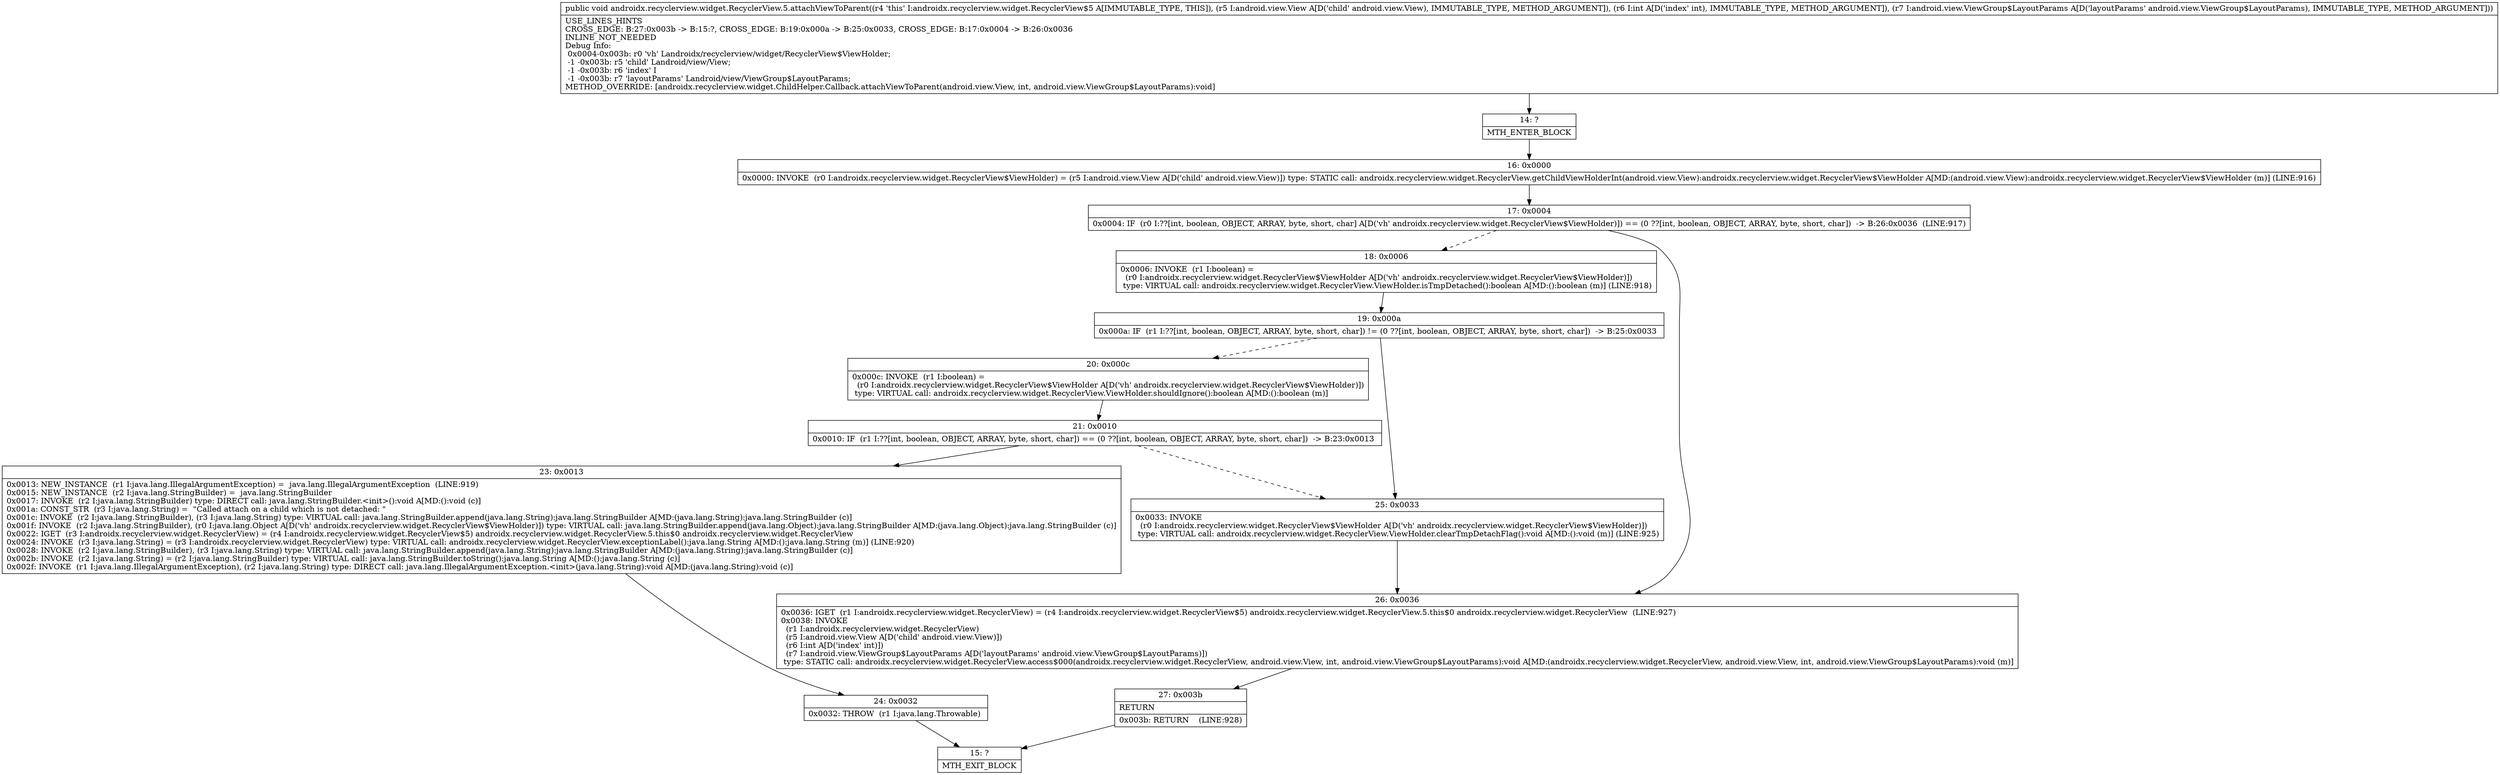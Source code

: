 digraph "CFG forandroidx.recyclerview.widget.RecyclerView.5.attachViewToParent(Landroid\/view\/View;ILandroid\/view\/ViewGroup$LayoutParams;)V" {
Node_14 [shape=record,label="{14\:\ ?|MTH_ENTER_BLOCK\l}"];
Node_16 [shape=record,label="{16\:\ 0x0000|0x0000: INVOKE  (r0 I:androidx.recyclerview.widget.RecyclerView$ViewHolder) = (r5 I:android.view.View A[D('child' android.view.View)]) type: STATIC call: androidx.recyclerview.widget.RecyclerView.getChildViewHolderInt(android.view.View):androidx.recyclerview.widget.RecyclerView$ViewHolder A[MD:(android.view.View):androidx.recyclerview.widget.RecyclerView$ViewHolder (m)] (LINE:916)\l}"];
Node_17 [shape=record,label="{17\:\ 0x0004|0x0004: IF  (r0 I:??[int, boolean, OBJECT, ARRAY, byte, short, char] A[D('vh' androidx.recyclerview.widget.RecyclerView$ViewHolder)]) == (0 ??[int, boolean, OBJECT, ARRAY, byte, short, char])  \-\> B:26:0x0036  (LINE:917)\l}"];
Node_18 [shape=record,label="{18\:\ 0x0006|0x0006: INVOKE  (r1 I:boolean) = \l  (r0 I:androidx.recyclerview.widget.RecyclerView$ViewHolder A[D('vh' androidx.recyclerview.widget.RecyclerView$ViewHolder)])\l type: VIRTUAL call: androidx.recyclerview.widget.RecyclerView.ViewHolder.isTmpDetached():boolean A[MD:():boolean (m)] (LINE:918)\l}"];
Node_19 [shape=record,label="{19\:\ 0x000a|0x000a: IF  (r1 I:??[int, boolean, OBJECT, ARRAY, byte, short, char]) != (0 ??[int, boolean, OBJECT, ARRAY, byte, short, char])  \-\> B:25:0x0033 \l}"];
Node_20 [shape=record,label="{20\:\ 0x000c|0x000c: INVOKE  (r1 I:boolean) = \l  (r0 I:androidx.recyclerview.widget.RecyclerView$ViewHolder A[D('vh' androidx.recyclerview.widget.RecyclerView$ViewHolder)])\l type: VIRTUAL call: androidx.recyclerview.widget.RecyclerView.ViewHolder.shouldIgnore():boolean A[MD:():boolean (m)]\l}"];
Node_21 [shape=record,label="{21\:\ 0x0010|0x0010: IF  (r1 I:??[int, boolean, OBJECT, ARRAY, byte, short, char]) == (0 ??[int, boolean, OBJECT, ARRAY, byte, short, char])  \-\> B:23:0x0013 \l}"];
Node_23 [shape=record,label="{23\:\ 0x0013|0x0013: NEW_INSTANCE  (r1 I:java.lang.IllegalArgumentException) =  java.lang.IllegalArgumentException  (LINE:919)\l0x0015: NEW_INSTANCE  (r2 I:java.lang.StringBuilder) =  java.lang.StringBuilder \l0x0017: INVOKE  (r2 I:java.lang.StringBuilder) type: DIRECT call: java.lang.StringBuilder.\<init\>():void A[MD:():void (c)]\l0x001a: CONST_STR  (r3 I:java.lang.String) =  \"Called attach on a child which is not detached: \" \l0x001c: INVOKE  (r2 I:java.lang.StringBuilder), (r3 I:java.lang.String) type: VIRTUAL call: java.lang.StringBuilder.append(java.lang.String):java.lang.StringBuilder A[MD:(java.lang.String):java.lang.StringBuilder (c)]\l0x001f: INVOKE  (r2 I:java.lang.StringBuilder), (r0 I:java.lang.Object A[D('vh' androidx.recyclerview.widget.RecyclerView$ViewHolder)]) type: VIRTUAL call: java.lang.StringBuilder.append(java.lang.Object):java.lang.StringBuilder A[MD:(java.lang.Object):java.lang.StringBuilder (c)]\l0x0022: IGET  (r3 I:androidx.recyclerview.widget.RecyclerView) = (r4 I:androidx.recyclerview.widget.RecyclerView$5) androidx.recyclerview.widget.RecyclerView.5.this$0 androidx.recyclerview.widget.RecyclerView \l0x0024: INVOKE  (r3 I:java.lang.String) = (r3 I:androidx.recyclerview.widget.RecyclerView) type: VIRTUAL call: androidx.recyclerview.widget.RecyclerView.exceptionLabel():java.lang.String A[MD:():java.lang.String (m)] (LINE:920)\l0x0028: INVOKE  (r2 I:java.lang.StringBuilder), (r3 I:java.lang.String) type: VIRTUAL call: java.lang.StringBuilder.append(java.lang.String):java.lang.StringBuilder A[MD:(java.lang.String):java.lang.StringBuilder (c)]\l0x002b: INVOKE  (r2 I:java.lang.String) = (r2 I:java.lang.StringBuilder) type: VIRTUAL call: java.lang.StringBuilder.toString():java.lang.String A[MD:():java.lang.String (c)]\l0x002f: INVOKE  (r1 I:java.lang.IllegalArgumentException), (r2 I:java.lang.String) type: DIRECT call: java.lang.IllegalArgumentException.\<init\>(java.lang.String):void A[MD:(java.lang.String):void (c)]\l}"];
Node_24 [shape=record,label="{24\:\ 0x0032|0x0032: THROW  (r1 I:java.lang.Throwable) \l}"];
Node_15 [shape=record,label="{15\:\ ?|MTH_EXIT_BLOCK\l}"];
Node_25 [shape=record,label="{25\:\ 0x0033|0x0033: INVOKE  \l  (r0 I:androidx.recyclerview.widget.RecyclerView$ViewHolder A[D('vh' androidx.recyclerview.widget.RecyclerView$ViewHolder)])\l type: VIRTUAL call: androidx.recyclerview.widget.RecyclerView.ViewHolder.clearTmpDetachFlag():void A[MD:():void (m)] (LINE:925)\l}"];
Node_26 [shape=record,label="{26\:\ 0x0036|0x0036: IGET  (r1 I:androidx.recyclerview.widget.RecyclerView) = (r4 I:androidx.recyclerview.widget.RecyclerView$5) androidx.recyclerview.widget.RecyclerView.5.this$0 androidx.recyclerview.widget.RecyclerView  (LINE:927)\l0x0038: INVOKE  \l  (r1 I:androidx.recyclerview.widget.RecyclerView)\l  (r5 I:android.view.View A[D('child' android.view.View)])\l  (r6 I:int A[D('index' int)])\l  (r7 I:android.view.ViewGroup$LayoutParams A[D('layoutParams' android.view.ViewGroup$LayoutParams)])\l type: STATIC call: androidx.recyclerview.widget.RecyclerView.access$000(androidx.recyclerview.widget.RecyclerView, android.view.View, int, android.view.ViewGroup$LayoutParams):void A[MD:(androidx.recyclerview.widget.RecyclerView, android.view.View, int, android.view.ViewGroup$LayoutParams):void (m)]\l}"];
Node_27 [shape=record,label="{27\:\ 0x003b|RETURN\l|0x003b: RETURN    (LINE:928)\l}"];
MethodNode[shape=record,label="{public void androidx.recyclerview.widget.RecyclerView.5.attachViewToParent((r4 'this' I:androidx.recyclerview.widget.RecyclerView$5 A[IMMUTABLE_TYPE, THIS]), (r5 I:android.view.View A[D('child' android.view.View), IMMUTABLE_TYPE, METHOD_ARGUMENT]), (r6 I:int A[D('index' int), IMMUTABLE_TYPE, METHOD_ARGUMENT]), (r7 I:android.view.ViewGroup$LayoutParams A[D('layoutParams' android.view.ViewGroup$LayoutParams), IMMUTABLE_TYPE, METHOD_ARGUMENT]))  | USE_LINES_HINTS\lCROSS_EDGE: B:27:0x003b \-\> B:15:?, CROSS_EDGE: B:19:0x000a \-\> B:25:0x0033, CROSS_EDGE: B:17:0x0004 \-\> B:26:0x0036\lINLINE_NOT_NEEDED\lDebug Info:\l  0x0004\-0x003b: r0 'vh' Landroidx\/recyclerview\/widget\/RecyclerView$ViewHolder;\l  \-1 \-0x003b: r5 'child' Landroid\/view\/View;\l  \-1 \-0x003b: r6 'index' I\l  \-1 \-0x003b: r7 'layoutParams' Landroid\/view\/ViewGroup$LayoutParams;\lMETHOD_OVERRIDE: [androidx.recyclerview.widget.ChildHelper.Callback.attachViewToParent(android.view.View, int, android.view.ViewGroup$LayoutParams):void]\l}"];
MethodNode -> Node_14;Node_14 -> Node_16;
Node_16 -> Node_17;
Node_17 -> Node_18[style=dashed];
Node_17 -> Node_26;
Node_18 -> Node_19;
Node_19 -> Node_20[style=dashed];
Node_19 -> Node_25;
Node_20 -> Node_21;
Node_21 -> Node_23;
Node_21 -> Node_25[style=dashed];
Node_23 -> Node_24;
Node_24 -> Node_15;
Node_25 -> Node_26;
Node_26 -> Node_27;
Node_27 -> Node_15;
}

